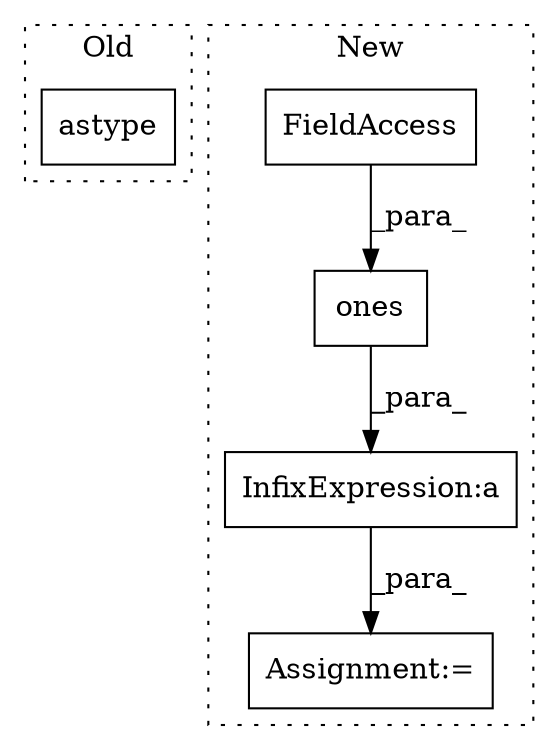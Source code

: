 digraph G {
subgraph cluster0 {
1 [label="astype" a="32" s="5576,5586" l="7,1" shape="box"];
label = "Old";
style="dotted";
}
subgraph cluster1 {
2 [label="ones" a="32" s="5615,5649" l="5,1" shape="box"];
3 [label="Assignment:=" a="7" s="5607" l="1" shape="box"];
4 [label="FieldAccess" a="22" s="5620" l="29" shape="box"];
5 [label="InfixExpression:a" a="27" s="5650" l="3" shape="box"];
label = "New";
style="dotted";
}
2 -> 5 [label="_para_"];
4 -> 2 [label="_para_"];
5 -> 3 [label="_para_"];
}